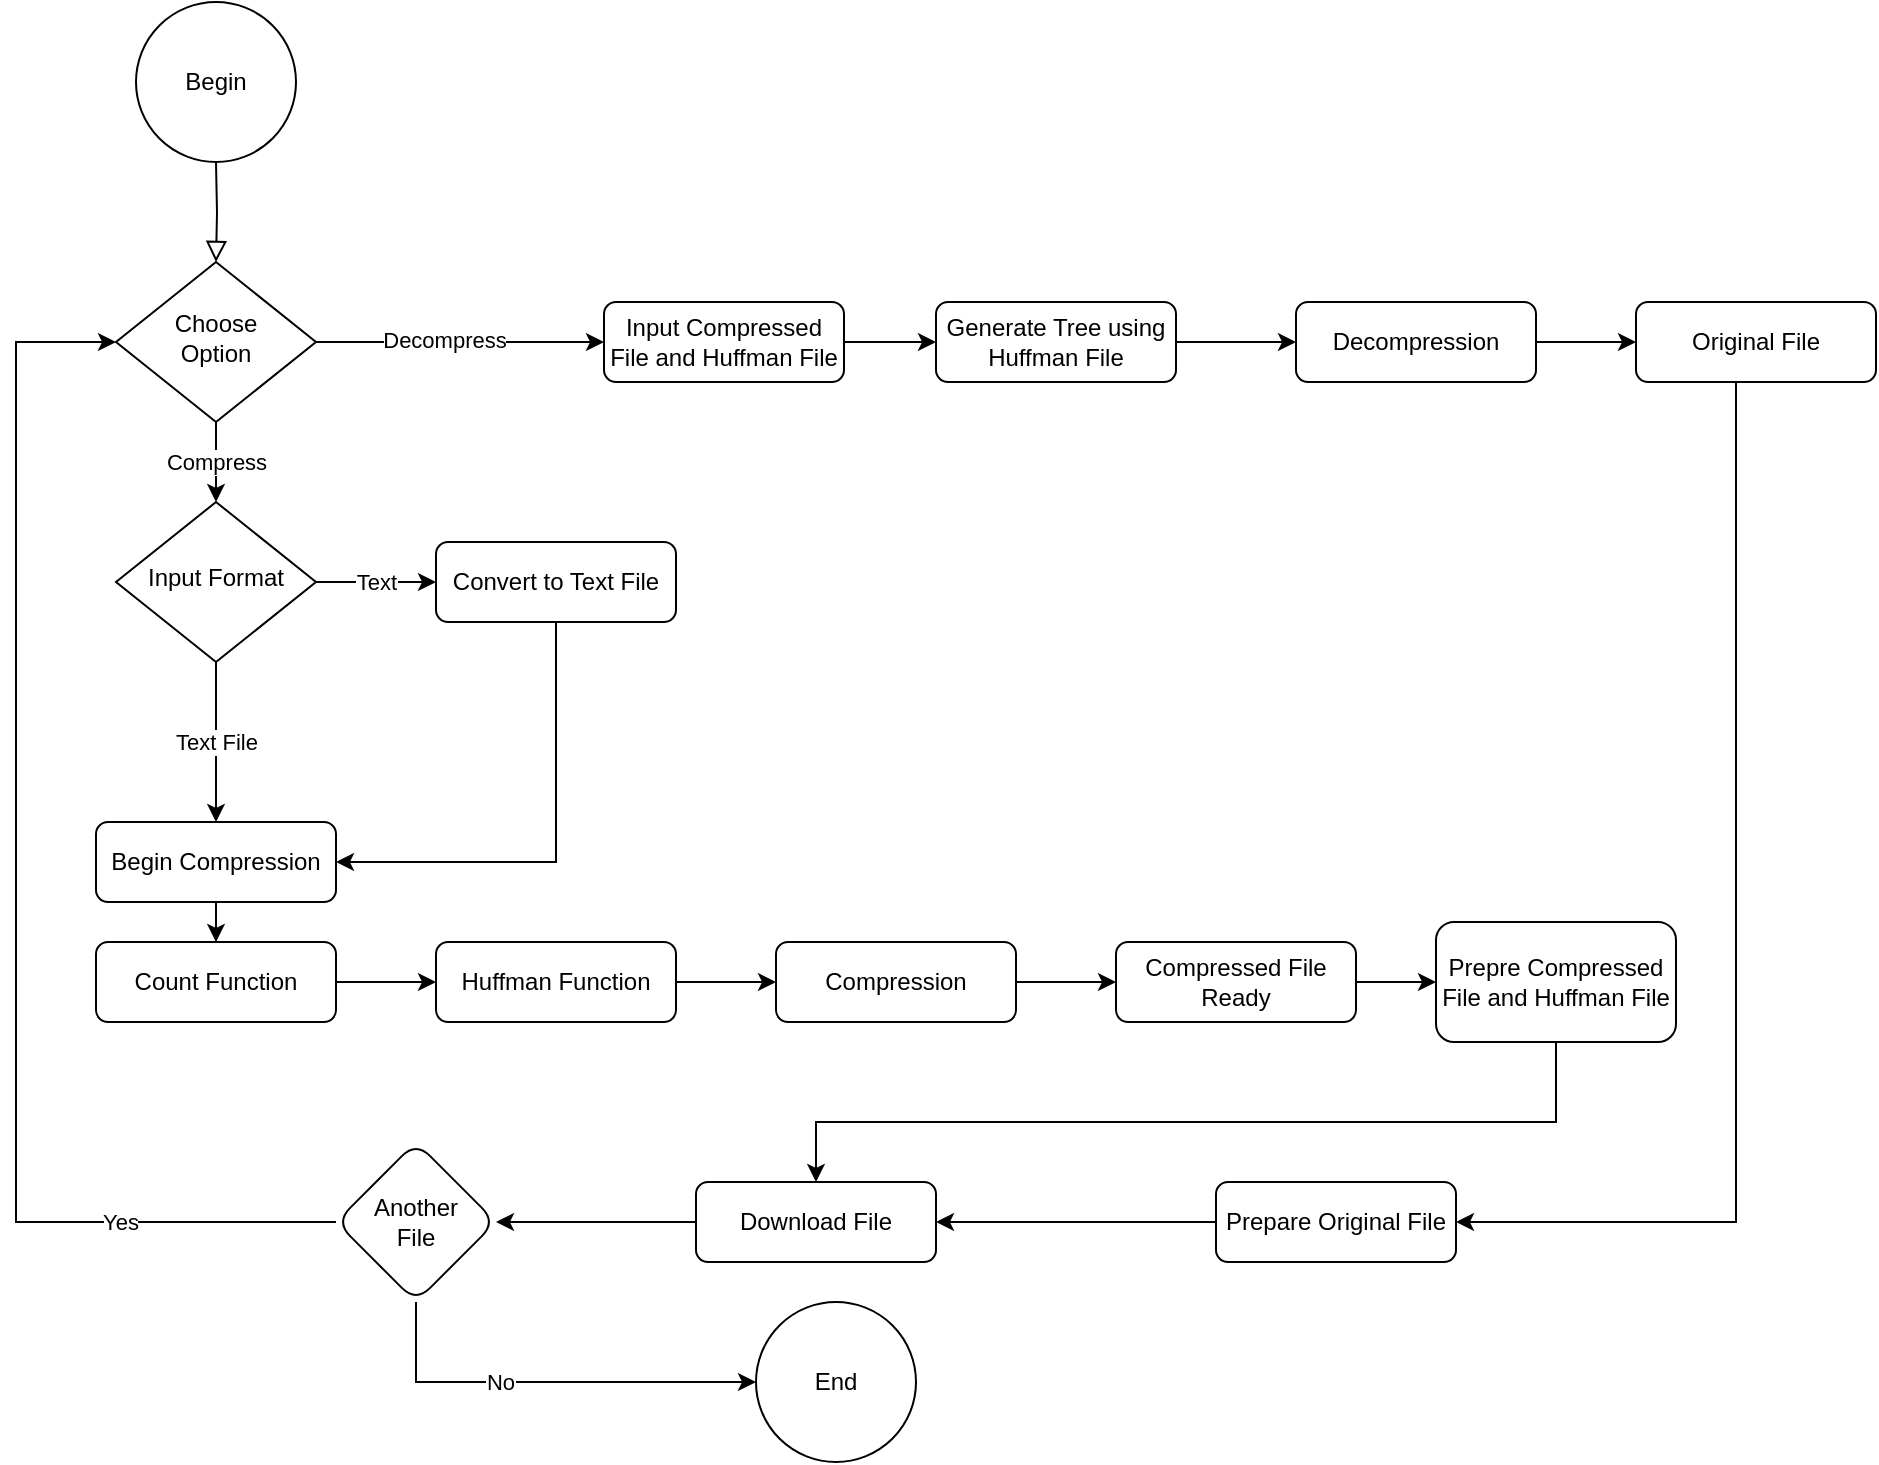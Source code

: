 <mxfile version="15.4.0" type="device"><diagram id="C5RBs43oDa-KdzZeNtuy" name="Page-1"><mxGraphModel dx="1422" dy="822" grid="1" gridSize="10" guides="1" tooltips="1" connect="1" arrows="1" fold="1" page="1" pageScale="1" pageWidth="1169" pageHeight="827" math="0" shadow="0"><root><mxCell id="WIyWlLk6GJQsqaUBKTNV-0"/><mxCell id="WIyWlLk6GJQsqaUBKTNV-1" parent="WIyWlLk6GJQsqaUBKTNV-0"/><mxCell id="WIyWlLk6GJQsqaUBKTNV-2" value="" style="rounded=0;html=1;jettySize=auto;orthogonalLoop=1;fontSize=11;endArrow=block;endFill=0;endSize=8;strokeWidth=1;shadow=0;labelBackgroundColor=none;edgeStyle=orthogonalEdgeStyle;" parent="WIyWlLk6GJQsqaUBKTNV-1" target="WIyWlLk6GJQsqaUBKTNV-6" edge="1"><mxGeometry relative="1" as="geometry"><mxPoint x="220" y="120" as="sourcePoint"/></mxGeometry></mxCell><mxCell id="YgAHr7WGNM7KbA_2bLqd-1" value="Compress" style="edgeStyle=orthogonalEdgeStyle;rounded=0;orthogonalLoop=1;jettySize=auto;html=1;entryX=0.5;entryY=0;entryDx=0;entryDy=0;" edge="1" parent="WIyWlLk6GJQsqaUBKTNV-1" source="WIyWlLk6GJQsqaUBKTNV-6" target="WIyWlLk6GJQsqaUBKTNV-10"><mxGeometry relative="1" as="geometry"/></mxCell><mxCell id="YgAHr7WGNM7KbA_2bLqd-2" style="edgeStyle=orthogonalEdgeStyle;rounded=0;orthogonalLoop=1;jettySize=auto;html=1;entryX=0;entryY=0.5;entryDx=0;entryDy=0;" edge="1" parent="WIyWlLk6GJQsqaUBKTNV-1" source="WIyWlLk6GJQsqaUBKTNV-6" target="WIyWlLk6GJQsqaUBKTNV-7"><mxGeometry relative="1" as="geometry"/></mxCell><mxCell id="YgAHr7WGNM7KbA_2bLqd-3" value="Decompress" style="edgeLabel;html=1;align=center;verticalAlign=middle;resizable=0;points=[];" vertex="1" connectable="0" parent="YgAHr7WGNM7KbA_2bLqd-2"><mxGeometry x="-0.111" y="1" relative="1" as="geometry"><mxPoint as="offset"/></mxGeometry></mxCell><mxCell id="WIyWlLk6GJQsqaUBKTNV-6" value="Choose &lt;br&gt;Option" style="rhombus;whiteSpace=wrap;html=1;shadow=0;fontFamily=Helvetica;fontSize=12;align=center;strokeWidth=1;spacing=6;spacingTop=-4;" parent="WIyWlLk6GJQsqaUBKTNV-1" vertex="1"><mxGeometry x="170" y="170" width="100" height="80" as="geometry"/></mxCell><mxCell id="YgAHr7WGNM7KbA_2bLqd-23" style="edgeStyle=orthogonalEdgeStyle;rounded=0;orthogonalLoop=1;jettySize=auto;html=1;" edge="1" parent="WIyWlLk6GJQsqaUBKTNV-1" source="WIyWlLk6GJQsqaUBKTNV-7" target="YgAHr7WGNM7KbA_2bLqd-22"><mxGeometry relative="1" as="geometry"/></mxCell><mxCell id="WIyWlLk6GJQsqaUBKTNV-7" value="Input Compressed File and Huffman File" style="rounded=1;whiteSpace=wrap;html=1;fontSize=12;glass=0;strokeWidth=1;shadow=0;" parent="WIyWlLk6GJQsqaUBKTNV-1" vertex="1"><mxGeometry x="414" y="190" width="120" height="40" as="geometry"/></mxCell><mxCell id="YgAHr7WGNM7KbA_2bLqd-4" value="Text File" style="edgeStyle=orthogonalEdgeStyle;rounded=0;orthogonalLoop=1;jettySize=auto;html=1;entryX=0.5;entryY=0;entryDx=0;entryDy=0;" edge="1" parent="WIyWlLk6GJQsqaUBKTNV-1" source="WIyWlLk6GJQsqaUBKTNV-10" target="WIyWlLk6GJQsqaUBKTNV-11"><mxGeometry relative="1" as="geometry"/></mxCell><mxCell id="YgAHr7WGNM7KbA_2bLqd-5" value="Text" style="edgeStyle=orthogonalEdgeStyle;rounded=0;orthogonalLoop=1;jettySize=auto;html=1;entryX=0;entryY=0.5;entryDx=0;entryDy=0;" edge="1" parent="WIyWlLk6GJQsqaUBKTNV-1" source="WIyWlLk6GJQsqaUBKTNV-10" target="WIyWlLk6GJQsqaUBKTNV-12"><mxGeometry relative="1" as="geometry"/></mxCell><mxCell id="WIyWlLk6GJQsqaUBKTNV-10" value="Input Format" style="rhombus;whiteSpace=wrap;html=1;shadow=0;fontFamily=Helvetica;fontSize=12;align=center;strokeWidth=1;spacing=6;spacingTop=-4;" parent="WIyWlLk6GJQsqaUBKTNV-1" vertex="1"><mxGeometry x="170" y="290" width="100" height="80" as="geometry"/></mxCell><mxCell id="YgAHr7WGNM7KbA_2bLqd-9" style="edgeStyle=orthogonalEdgeStyle;rounded=0;orthogonalLoop=1;jettySize=auto;html=1;" edge="1" parent="WIyWlLk6GJQsqaUBKTNV-1" source="WIyWlLk6GJQsqaUBKTNV-11" target="YgAHr7WGNM7KbA_2bLqd-8"><mxGeometry relative="1" as="geometry"/></mxCell><mxCell id="WIyWlLk6GJQsqaUBKTNV-11" value="Begin Compression" style="rounded=1;whiteSpace=wrap;html=1;fontSize=12;glass=0;strokeWidth=1;shadow=0;" parent="WIyWlLk6GJQsqaUBKTNV-1" vertex="1"><mxGeometry x="160" y="450" width="120" height="40" as="geometry"/></mxCell><mxCell id="YgAHr7WGNM7KbA_2bLqd-6" style="edgeStyle=orthogonalEdgeStyle;rounded=0;orthogonalLoop=1;jettySize=auto;html=1;entryX=1;entryY=0.5;entryDx=0;entryDy=0;exitX=0.5;exitY=1;exitDx=0;exitDy=0;" edge="1" parent="WIyWlLk6GJQsqaUBKTNV-1" source="WIyWlLk6GJQsqaUBKTNV-12" target="WIyWlLk6GJQsqaUBKTNV-11"><mxGeometry relative="1" as="geometry"><Array as="points"><mxPoint x="390" y="470"/></Array></mxGeometry></mxCell><mxCell id="WIyWlLk6GJQsqaUBKTNV-12" value="Convert to Text File" style="rounded=1;whiteSpace=wrap;html=1;fontSize=12;glass=0;strokeWidth=1;shadow=0;" parent="WIyWlLk6GJQsqaUBKTNV-1" vertex="1"><mxGeometry x="330" y="310" width="120" height="40" as="geometry"/></mxCell><mxCell id="YgAHr7WGNM7KbA_2bLqd-0" value="Begin" style="ellipse;whiteSpace=wrap;html=1;aspect=fixed;" vertex="1" parent="WIyWlLk6GJQsqaUBKTNV-1"><mxGeometry x="180" y="40" width="80" height="80" as="geometry"/></mxCell><mxCell id="YgAHr7WGNM7KbA_2bLqd-11" style="edgeStyle=orthogonalEdgeStyle;rounded=0;orthogonalLoop=1;jettySize=auto;html=1;" edge="1" parent="WIyWlLk6GJQsqaUBKTNV-1" source="YgAHr7WGNM7KbA_2bLqd-8" target="YgAHr7WGNM7KbA_2bLqd-10"><mxGeometry relative="1" as="geometry"/></mxCell><mxCell id="YgAHr7WGNM7KbA_2bLqd-8" value="Count Function" style="rounded=1;whiteSpace=wrap;html=1;fontSize=12;glass=0;strokeWidth=1;shadow=0;" vertex="1" parent="WIyWlLk6GJQsqaUBKTNV-1"><mxGeometry x="160" y="510" width="120" height="40" as="geometry"/></mxCell><mxCell id="YgAHr7WGNM7KbA_2bLqd-14" style="edgeStyle=orthogonalEdgeStyle;rounded=0;orthogonalLoop=1;jettySize=auto;html=1;entryX=0;entryY=0.5;entryDx=0;entryDy=0;" edge="1" parent="WIyWlLk6GJQsqaUBKTNV-1" source="YgAHr7WGNM7KbA_2bLqd-10" target="YgAHr7WGNM7KbA_2bLqd-13"><mxGeometry relative="1" as="geometry"/></mxCell><mxCell id="YgAHr7WGNM7KbA_2bLqd-10" value="Huffman Function" style="rounded=1;whiteSpace=wrap;html=1;fontSize=12;glass=0;strokeWidth=1;shadow=0;" vertex="1" parent="WIyWlLk6GJQsqaUBKTNV-1"><mxGeometry x="330" y="510" width="120" height="40" as="geometry"/></mxCell><mxCell id="YgAHr7WGNM7KbA_2bLqd-16" style="edgeStyle=orthogonalEdgeStyle;rounded=0;orthogonalLoop=1;jettySize=auto;html=1;entryX=0;entryY=0.5;entryDx=0;entryDy=0;" edge="1" parent="WIyWlLk6GJQsqaUBKTNV-1" source="YgAHr7WGNM7KbA_2bLqd-13" target="YgAHr7WGNM7KbA_2bLqd-15"><mxGeometry relative="1" as="geometry"/></mxCell><mxCell id="YgAHr7WGNM7KbA_2bLqd-13" value="Compression" style="rounded=1;whiteSpace=wrap;html=1;fontSize=12;glass=0;strokeWidth=1;shadow=0;" vertex="1" parent="WIyWlLk6GJQsqaUBKTNV-1"><mxGeometry x="500" y="510" width="120" height="40" as="geometry"/></mxCell><mxCell id="YgAHr7WGNM7KbA_2bLqd-19" style="edgeStyle=orthogonalEdgeStyle;rounded=0;orthogonalLoop=1;jettySize=auto;html=1;entryX=0;entryY=0.5;entryDx=0;entryDy=0;" edge="1" parent="WIyWlLk6GJQsqaUBKTNV-1" source="YgAHr7WGNM7KbA_2bLqd-15" target="YgAHr7WGNM7KbA_2bLqd-18"><mxGeometry relative="1" as="geometry"/></mxCell><mxCell id="YgAHr7WGNM7KbA_2bLqd-15" value="Compressed File&lt;br&gt;Ready" style="rounded=1;whiteSpace=wrap;html=1;fontSize=12;glass=0;strokeWidth=1;shadow=0;" vertex="1" parent="WIyWlLk6GJQsqaUBKTNV-1"><mxGeometry x="670" y="510" width="120" height="40" as="geometry"/></mxCell><mxCell id="YgAHr7WGNM7KbA_2bLqd-20" style="edgeStyle=orthogonalEdgeStyle;rounded=0;orthogonalLoop=1;jettySize=auto;html=1;entryX=0;entryY=0.5;entryDx=0;entryDy=0;exitX=0;exitY=0.5;exitDx=0;exitDy=0;" edge="1" parent="WIyWlLk6GJQsqaUBKTNV-1" source="YgAHr7WGNM7KbA_2bLqd-37" target="WIyWlLk6GJQsqaUBKTNV-6"><mxGeometry relative="1" as="geometry"><Array as="points"><mxPoint x="120" y="650"/><mxPoint x="120" y="210"/></Array></mxGeometry></mxCell><mxCell id="YgAHr7WGNM7KbA_2bLqd-39" value="Yes" style="edgeLabel;html=1;align=center;verticalAlign=middle;resizable=0;points=[];" vertex="1" connectable="0" parent="YgAHr7WGNM7KbA_2bLqd-20"><mxGeometry x="-0.756" relative="1" as="geometry"><mxPoint x="-29" as="offset"/></mxGeometry></mxCell><mxCell id="YgAHr7WGNM7KbA_2bLqd-33" style="edgeStyle=orthogonalEdgeStyle;rounded=0;orthogonalLoop=1;jettySize=auto;html=1;entryX=0.5;entryY=0;entryDx=0;entryDy=0;" edge="1" parent="WIyWlLk6GJQsqaUBKTNV-1" source="YgAHr7WGNM7KbA_2bLqd-18" target="YgAHr7WGNM7KbA_2bLqd-34"><mxGeometry relative="1" as="geometry"><mxPoint x="350" y="710" as="targetPoint"/><Array as="points"><mxPoint x="890" y="600"/><mxPoint x="520" y="600"/></Array></mxGeometry></mxCell><mxCell id="YgAHr7WGNM7KbA_2bLqd-18" value="Prepre Compressed File and Huffman File" style="rounded=1;whiteSpace=wrap;html=1;fontSize=12;glass=0;strokeWidth=1;shadow=0;" vertex="1" parent="WIyWlLk6GJQsqaUBKTNV-1"><mxGeometry x="830" y="500" width="120" height="60" as="geometry"/></mxCell><mxCell id="YgAHr7WGNM7KbA_2bLqd-25" style="edgeStyle=orthogonalEdgeStyle;rounded=0;orthogonalLoop=1;jettySize=auto;html=1;entryX=0;entryY=0.5;entryDx=0;entryDy=0;" edge="1" parent="WIyWlLk6GJQsqaUBKTNV-1" source="YgAHr7WGNM7KbA_2bLqd-22" target="YgAHr7WGNM7KbA_2bLqd-24"><mxGeometry relative="1" as="geometry"/></mxCell><mxCell id="YgAHr7WGNM7KbA_2bLqd-22" value="Generate Tree using Huffman File" style="rounded=1;whiteSpace=wrap;html=1;fontSize=12;glass=0;strokeWidth=1;shadow=0;" vertex="1" parent="WIyWlLk6GJQsqaUBKTNV-1"><mxGeometry x="580" y="190" width="120" height="40" as="geometry"/></mxCell><mxCell id="YgAHr7WGNM7KbA_2bLqd-28" style="edgeStyle=orthogonalEdgeStyle;rounded=0;orthogonalLoop=1;jettySize=auto;html=1;entryX=0;entryY=0.5;entryDx=0;entryDy=0;" edge="1" parent="WIyWlLk6GJQsqaUBKTNV-1" source="YgAHr7WGNM7KbA_2bLqd-24" target="YgAHr7WGNM7KbA_2bLqd-27"><mxGeometry relative="1" as="geometry"/></mxCell><mxCell id="YgAHr7WGNM7KbA_2bLqd-24" value="Decompression" style="rounded=1;whiteSpace=wrap;html=1;fontSize=12;glass=0;strokeWidth=1;shadow=0;" vertex="1" parent="WIyWlLk6GJQsqaUBKTNV-1"><mxGeometry x="760" y="190" width="120" height="40" as="geometry"/></mxCell><mxCell id="YgAHr7WGNM7KbA_2bLqd-32" style="edgeStyle=orthogonalEdgeStyle;rounded=0;orthogonalLoop=1;jettySize=auto;html=1;entryX=1;entryY=0.5;entryDx=0;entryDy=0;" edge="1" parent="WIyWlLk6GJQsqaUBKTNV-1" source="YgAHr7WGNM7KbA_2bLqd-27" target="YgAHr7WGNM7KbA_2bLqd-31"><mxGeometry relative="1" as="geometry"><Array as="points"><mxPoint x="980" y="650"/></Array></mxGeometry></mxCell><mxCell id="YgAHr7WGNM7KbA_2bLqd-27" value="Original File" style="rounded=1;whiteSpace=wrap;html=1;fontSize=12;glass=0;strokeWidth=1;shadow=0;" vertex="1" parent="WIyWlLk6GJQsqaUBKTNV-1"><mxGeometry x="930" y="190" width="120" height="40" as="geometry"/></mxCell><mxCell id="YgAHr7WGNM7KbA_2bLqd-35" style="edgeStyle=orthogonalEdgeStyle;rounded=0;orthogonalLoop=1;jettySize=auto;html=1;entryX=1;entryY=0.5;entryDx=0;entryDy=0;" edge="1" parent="WIyWlLk6GJQsqaUBKTNV-1" source="YgAHr7WGNM7KbA_2bLqd-31" target="YgAHr7WGNM7KbA_2bLqd-34"><mxGeometry relative="1" as="geometry"/></mxCell><mxCell id="YgAHr7WGNM7KbA_2bLqd-31" value="Prepare Original File" style="rounded=1;whiteSpace=wrap;html=1;fontSize=12;glass=0;strokeWidth=1;shadow=0;" vertex="1" parent="WIyWlLk6GJQsqaUBKTNV-1"><mxGeometry x="720" y="630" width="120" height="40" as="geometry"/></mxCell><mxCell id="YgAHr7WGNM7KbA_2bLqd-38" value="" style="edgeStyle=orthogonalEdgeStyle;rounded=0;orthogonalLoop=1;jettySize=auto;html=1;" edge="1" parent="WIyWlLk6GJQsqaUBKTNV-1" source="YgAHr7WGNM7KbA_2bLqd-34" target="YgAHr7WGNM7KbA_2bLqd-37"><mxGeometry relative="1" as="geometry"/></mxCell><mxCell id="YgAHr7WGNM7KbA_2bLqd-34" value="Download File" style="rounded=1;whiteSpace=wrap;html=1;fontSize=12;glass=0;strokeWidth=1;shadow=0;" vertex="1" parent="WIyWlLk6GJQsqaUBKTNV-1"><mxGeometry x="460" y="630" width="120" height="40" as="geometry"/></mxCell><mxCell id="YgAHr7WGNM7KbA_2bLqd-44" style="edgeStyle=orthogonalEdgeStyle;rounded=0;orthogonalLoop=1;jettySize=auto;html=1;entryX=0;entryY=0.5;entryDx=0;entryDy=0;exitX=0.5;exitY=1;exitDx=0;exitDy=0;" edge="1" parent="WIyWlLk6GJQsqaUBKTNV-1" source="YgAHr7WGNM7KbA_2bLqd-37" target="YgAHr7WGNM7KbA_2bLqd-42"><mxGeometry relative="1" as="geometry"/></mxCell><mxCell id="YgAHr7WGNM7KbA_2bLqd-45" value="No" style="edgeLabel;html=1;align=center;verticalAlign=middle;resizable=0;points=[];" vertex="1" connectable="0" parent="YgAHr7WGNM7KbA_2bLqd-44"><mxGeometry x="-0.296" y="-3" relative="1" as="geometry"><mxPoint x="8" y="-3" as="offset"/></mxGeometry></mxCell><mxCell id="YgAHr7WGNM7KbA_2bLqd-37" value="Another &lt;br&gt;File" style="rhombus;whiteSpace=wrap;html=1;rounded=1;shadow=0;strokeWidth=1;glass=0;" vertex="1" parent="WIyWlLk6GJQsqaUBKTNV-1"><mxGeometry x="280" y="610" width="80" height="80" as="geometry"/></mxCell><mxCell id="YgAHr7WGNM7KbA_2bLqd-42" value="End" style="ellipse;whiteSpace=wrap;html=1;aspect=fixed;" vertex="1" parent="WIyWlLk6GJQsqaUBKTNV-1"><mxGeometry x="490" y="690" width="80" height="80" as="geometry"/></mxCell></root></mxGraphModel></diagram></mxfile>
